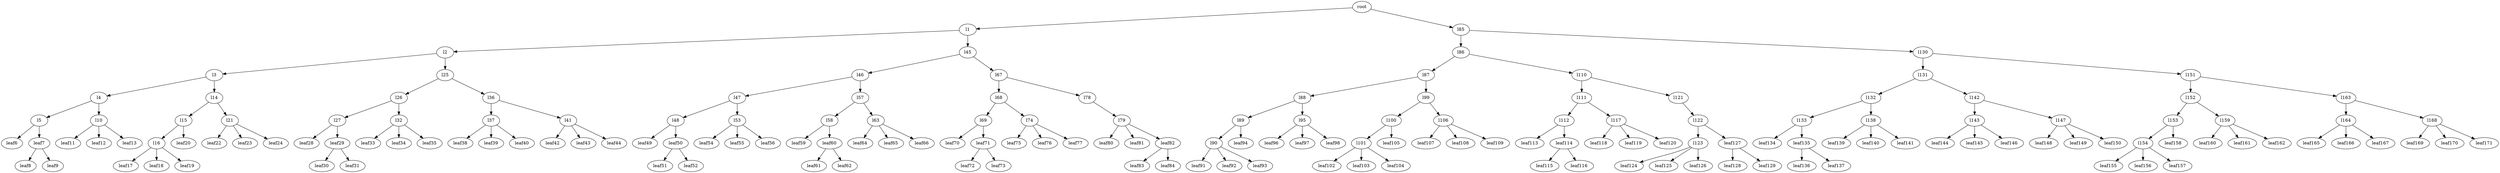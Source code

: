 digraph tree {
    "root";
    "l1";
    "l2";
    "l3";
    "l4";
    "l5";
    "leaf6";
    "leaf7";
    "leaf8";
    "leaf9";
    "l10";
    "leaf11";
    "leaf12";
    "leaf13";
    "l14";
    "l15";
    "l16";
    "leaf17";
    "leaf18";
    "leaf19";
    "leaf20";
    "l21";
    "leaf22";
    "leaf23";
    "leaf24";
    "l25";
    "l26";
    "l27";
    "leaf28";
    "leaf29";
    "leaf30";
    "leaf31";
    "l32";
    "leaf33";
    "leaf34";
    "leaf35";
    "l36";
    "l37";
    "leaf38";
    "leaf39";
    "leaf40";
    "l41";
    "leaf42";
    "leaf43";
    "leaf44";
    "l45";
    "l46";
    "l47";
    "l48";
    "leaf49";
    "leaf50";
    "leaf51";
    "leaf52";
    "l53";
    "leaf54";
    "leaf55";
    "leaf56";
    "l57";
    "l58";
    "leaf59";
    "leaf60";
    "leaf61";
    "leaf62";
    "l63";
    "leaf64";
    "leaf65";
    "leaf66";
    "l67";
    "l68";
    "l69";
    "leaf70";
    "leaf71";
    "leaf72";
    "leaf73";
    "l74";
    "leaf75";
    "leaf76";
    "leaf77";
    "l78";
    "l79";
    "leaf80";
    "leaf81";
    "leaf82";
    "leaf83";
    "leaf84";
    "l85";
    "l86";
    "l87";
    "l88";
    "l89";
    "l90";
    "leaf91";
    "leaf92";
    "leaf93";
    "leaf94";
    "l95";
    "leaf96";
    "leaf97";
    "leaf98";
    "l99";
    "l100";
    "l101";
    "leaf102";
    "leaf103";
    "leaf104";
    "leaf105";
    "l106";
    "leaf107";
    "leaf108";
    "leaf109";
    "l110";
    "l111";
    "l112";
    "leaf113";
    "leaf114";
    "leaf115";
    "leaf116";
    "l117";
    "leaf118";
    "leaf119";
    "leaf120";
    "l121";
    "l122";
    "l123";
    "leaf124";
    "leaf125";
    "leaf126";
    "leaf127";
    "leaf128";
    "leaf129";
    "l130";
    "l131";
    "l132";
    "l133";
    "leaf134";
    "leaf135";
    "leaf136";
    "leaf137";
    "l138";
    "leaf139";
    "leaf140";
    "leaf141";
    "l142";
    "l143";
    "leaf144";
    "leaf145";
    "leaf146";
    "l147";
    "leaf148";
    "leaf149";
    "leaf150";
    "l151";
    "l152";
    "l153";
    "l154";
    "leaf155";
    "leaf156";
    "leaf157";
    "leaf158";
    "l159";
    "leaf160";
    "leaf161";
    "leaf162";
    "l163";
    "l164";
    "leaf165";
    "leaf166";
    "leaf167";
    "l168";
    "leaf169";
    "leaf170";
    "leaf171";
    "root" -> "l1";
    "root" -> "l85";
    "l1" -> "l2";
    "l1" -> "l45";
    "l2" -> "l3";
    "l2" -> "l25";
    "l3" -> "l4";
    "l3" -> "l14";
    "l4" -> "l5";
    "l4" -> "l10";
    "l5" -> "leaf6";
    "l5" -> "leaf7";
    "leaf7" -> "leaf8";
    "leaf7" -> "leaf9";
    "l10" -> "leaf11";
    "l10" -> "leaf12";
    "l10" -> "leaf13";
    "l14" -> "l15";
    "l14" -> "l21";
    "l15" -> "l16";
    "l15" -> "leaf20";
    "l16" -> "leaf17";
    "l16" -> "leaf18";
    "l16" -> "leaf19";
    "l21" -> "leaf22";
    "l21" -> "leaf23";
    "l21" -> "leaf24";
    "l25" -> "l26";
    "l25" -> "l36";
    "l26" -> "l27";
    "l26" -> "l32";
    "l27" -> "leaf28";
    "l27" -> "leaf29";
    "leaf29" -> "leaf30";
    "leaf29" -> "leaf31";
    "l32" -> "leaf33";
    "l32" -> "leaf34";
    "l32" -> "leaf35";
    "l36" -> "l37";
    "l36" -> "l41";
    "l37" -> "leaf38";
    "l37" -> "leaf39";
    "l37" -> "leaf40";
    "l41" -> "leaf42";
    "l41" -> "leaf43";
    "l41" -> "leaf44";
    "l45" -> "l46";
    "l45" -> "l67";
    "l46" -> "l47";
    "l46" -> "l57";
    "l47" -> "l48";
    "l47" -> "l53";
    "l48" -> "leaf49";
    "l48" -> "leaf50";
    "leaf50" -> "leaf51";
    "leaf50" -> "leaf52";
    "l53" -> "leaf54";
    "l53" -> "leaf55";
    "l53" -> "leaf56";
    "l57" -> "l58";
    "l57" -> "l63";
    "l58" -> "leaf59";
    "l58" -> "leaf60";
    "leaf60" -> "leaf61";
    "leaf60" -> "leaf62";
    "l63" -> "leaf64";
    "l63" -> "leaf65";
    "l63" -> "leaf66";
    "l67" -> "l68";
    "l67" -> "l78";
    "l68" -> "l69";
    "l68" -> "l74";
    "l69" -> "leaf70";
    "l69" -> "leaf71";
    "leaf71" -> "leaf72";
    "leaf71" -> "leaf73";
    "l74" -> "leaf75";
    "l74" -> "leaf76";
    "l74" -> "leaf77";
    "l78" -> "l79";
    "l79" -> "leaf80";
    "l79" -> "leaf81";
    "l79" -> "leaf82";
    "leaf82" -> "leaf83";
    "leaf82" -> "leaf84";
    "l85" -> "l86";
    "l85" -> "l130";
    "l86" -> "l87";
    "l86" -> "l110";
    "l87" -> "l88";
    "l87" -> "l99";
    "l88" -> "l89";
    "l88" -> "l95";
    "l89" -> "l90";
    "l89" -> "leaf94";
    "l90" -> "leaf91";
    "l90" -> "leaf92";
    "l90" -> "leaf93";
    "l95" -> "leaf96";
    "l95" -> "leaf97";
    "l95" -> "leaf98";
    "l99" -> "l100";
    "l99" -> "l106";
    "l100" -> "l101";
    "l100" -> "leaf105";
    "l101" -> "leaf102";
    "l101" -> "leaf103";
    "l101" -> "leaf104";
    "l106" -> "leaf107";
    "l106" -> "leaf108";
    "l106" -> "leaf109";
    "l110" -> "l111";
    "l110" -> "l121";
    "l111" -> "l112";
    "l111" -> "l117";
    "l112" -> "leaf113";
    "l112" -> "leaf114";
    "leaf114" -> "leaf115";
    "leaf114" -> "leaf116";
    "l117" -> "leaf118";
    "l117" -> "leaf119";
    "l117" -> "leaf120";
    "l121" -> "l122";
    "l122" -> "l123";
    "l122" -> "leaf127";
    "l123" -> "leaf124";
    "l123" -> "leaf125";
    "l123" -> "leaf126";
    "leaf127" -> "leaf128";
    "leaf127" -> "leaf129";
    "l130" -> "l131";
    "l130" -> "l151";
    "l131" -> "l132";
    "l131" -> "l142";
    "l132" -> "l133";
    "l132" -> "l138";
    "l133" -> "leaf134";
    "l133" -> "leaf135";
    "leaf135" -> "leaf136";
    "leaf135" -> "leaf137";
    "l138" -> "leaf139";
    "l138" -> "leaf140";
    "l138" -> "leaf141";
    "l142" -> "l143";
    "l142" -> "l147";
    "l143" -> "leaf144";
    "l143" -> "leaf145";
    "l143" -> "leaf146";
    "l147" -> "leaf148";
    "l147" -> "leaf149";
    "l147" -> "leaf150";
    "l151" -> "l152";
    "l151" -> "l163";
    "l152" -> "l153";
    "l152" -> "l159";
    "l153" -> "l154";
    "l153" -> "leaf158";
    "l154" -> "leaf155";
    "l154" -> "leaf156";
    "l154" -> "leaf157";
    "l159" -> "leaf160";
    "l159" -> "leaf161";
    "l159" -> "leaf162";
    "l163" -> "l164";
    "l163" -> "l168";
    "l164" -> "leaf165";
    "l164" -> "leaf166";
    "l164" -> "leaf167";
    "l168" -> "leaf169";
    "l168" -> "leaf170";
    "l168" -> "leaf171";
}
